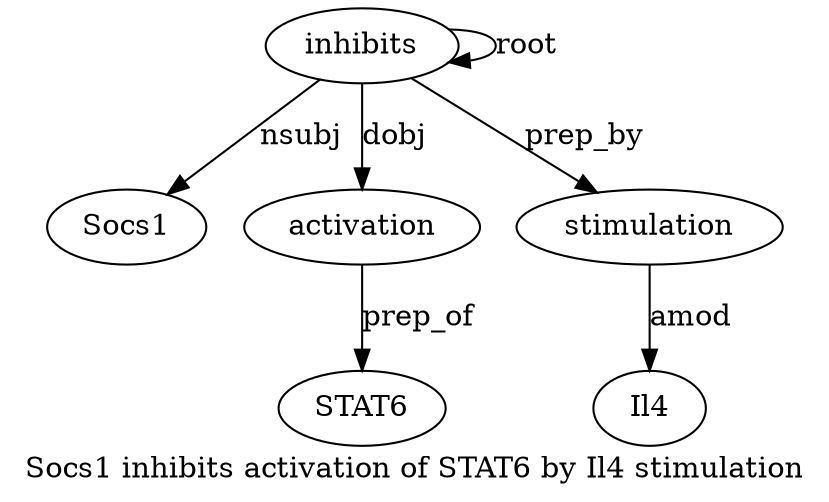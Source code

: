 digraph "Socs1 inhibits activation of STAT6 by Il4 stimulation" {
label="Socs1 inhibits activation of STAT6 by Il4 stimulation";
inhibits2 [style=filled, fillcolor=white, label=inhibits];
Socs1 [style=filled, fillcolor=white, label=Socs1];
inhibits2 -> Socs1  [label=nsubj];
inhibits2 -> inhibits2  [label=root];
activation3 [style=filled, fillcolor=white, label=activation];
inhibits2 -> activation3  [label=dobj];
STAT65 [style=filled, fillcolor=white, label=STAT6];
activation3 -> STAT65  [label=prep_of];
stimulation8 [style=filled, fillcolor=white, label=stimulation];
Il47 [style=filled, fillcolor=white, label=Il4];
stimulation8 -> Il47  [label=amod];
inhibits2 -> stimulation8  [label=prep_by];
}
